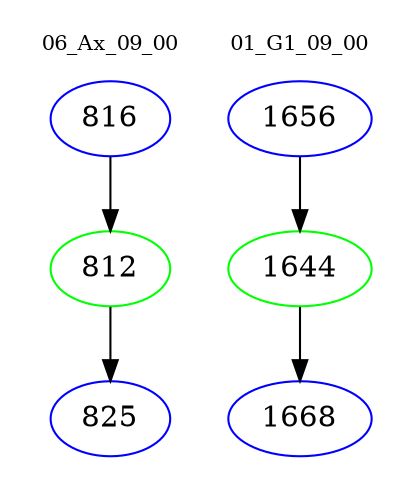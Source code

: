 digraph{
subgraph cluster_0 {
color = white
label = "06_Ax_09_00";
fontsize=10;
T0_816 [label="816", color="blue"]
T0_816 -> T0_812 [color="black"]
T0_812 [label="812", color="green"]
T0_812 -> T0_825 [color="black"]
T0_825 [label="825", color="blue"]
}
subgraph cluster_1 {
color = white
label = "01_G1_09_00";
fontsize=10;
T1_1656 [label="1656", color="blue"]
T1_1656 -> T1_1644 [color="black"]
T1_1644 [label="1644", color="green"]
T1_1644 -> T1_1668 [color="black"]
T1_1668 [label="1668", color="blue"]
}
}
